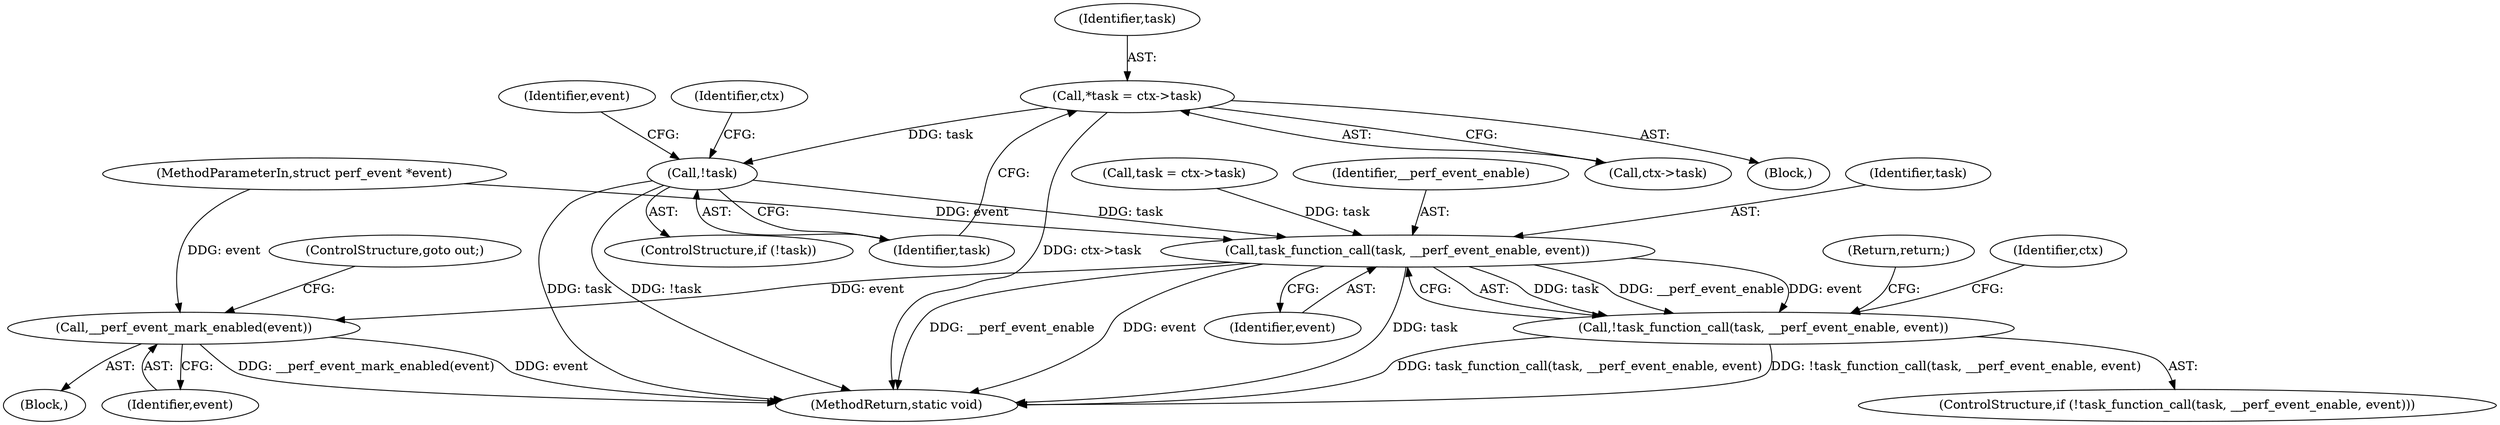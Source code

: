 digraph "0_linux_f63a8daa5812afef4f06c962351687e1ff9ccb2b_1@pointer" {
"1000114" [label="(Call,*task = ctx->task)"];
"1000120" [label="(Call,!task)"];
"1000170" [label="(Call,task_function_call(task, __perf_event_enable, event))"];
"1000160" [label="(Call,__perf_event_mark_enabled(event))"];
"1000169" [label="(Call,!task_function_call(task, __perf_event_enable, event))"];
"1000116" [label="(Call,ctx->task)"];
"1000125" [label="(Identifier,event)"];
"1000106" [label="(Block,)"];
"1000170" [label="(Call,task_function_call(task, __perf_event_enable, event))"];
"1000114" [label="(Call,*task = ctx->task)"];
"1000120" [label="(Call,!task)"];
"1000115" [label="(Identifier,task)"];
"1000119" [label="(ControlStructure,if (!task))"];
"1000174" [label="(Return,return;)"];
"1000133" [label="(Identifier,ctx)"];
"1000178" [label="(Identifier,ctx)"];
"1000191" [label="(Call,task = ctx->task)"];
"1000173" [label="(Identifier,event)"];
"1000168" [label="(ControlStructure,if (!task_function_call(task, __perf_event_enable, event)))"];
"1000159" [label="(Block,)"];
"1000172" [label="(Identifier,__perf_event_enable)"];
"1000161" [label="(Identifier,event)"];
"1000203" [label="(MethodReturn,static void)"];
"1000171" [label="(Identifier,task)"];
"1000169" [label="(Call,!task_function_call(task, __perf_event_enable, event))"];
"1000160" [label="(Call,__perf_event_mark_enabled(event))"];
"1000162" [label="(ControlStructure,goto out;)"];
"1000105" [label="(MethodParameterIn,struct perf_event *event)"];
"1000121" [label="(Identifier,task)"];
"1000114" -> "1000106"  [label="AST: "];
"1000114" -> "1000116"  [label="CFG: "];
"1000115" -> "1000114"  [label="AST: "];
"1000116" -> "1000114"  [label="AST: "];
"1000121" -> "1000114"  [label="CFG: "];
"1000114" -> "1000203"  [label="DDG: ctx->task"];
"1000114" -> "1000120"  [label="DDG: task"];
"1000120" -> "1000119"  [label="AST: "];
"1000120" -> "1000121"  [label="CFG: "];
"1000121" -> "1000120"  [label="AST: "];
"1000125" -> "1000120"  [label="CFG: "];
"1000133" -> "1000120"  [label="CFG: "];
"1000120" -> "1000203"  [label="DDG: task"];
"1000120" -> "1000203"  [label="DDG: !task"];
"1000120" -> "1000170"  [label="DDG: task"];
"1000170" -> "1000169"  [label="AST: "];
"1000170" -> "1000173"  [label="CFG: "];
"1000171" -> "1000170"  [label="AST: "];
"1000172" -> "1000170"  [label="AST: "];
"1000173" -> "1000170"  [label="AST: "];
"1000169" -> "1000170"  [label="CFG: "];
"1000170" -> "1000203"  [label="DDG: __perf_event_enable"];
"1000170" -> "1000203"  [label="DDG: event"];
"1000170" -> "1000203"  [label="DDG: task"];
"1000170" -> "1000160"  [label="DDG: event"];
"1000170" -> "1000169"  [label="DDG: task"];
"1000170" -> "1000169"  [label="DDG: __perf_event_enable"];
"1000170" -> "1000169"  [label="DDG: event"];
"1000191" -> "1000170"  [label="DDG: task"];
"1000105" -> "1000170"  [label="DDG: event"];
"1000160" -> "1000159"  [label="AST: "];
"1000160" -> "1000161"  [label="CFG: "];
"1000161" -> "1000160"  [label="AST: "];
"1000162" -> "1000160"  [label="CFG: "];
"1000160" -> "1000203"  [label="DDG: __perf_event_mark_enabled(event)"];
"1000160" -> "1000203"  [label="DDG: event"];
"1000105" -> "1000160"  [label="DDG: event"];
"1000169" -> "1000168"  [label="AST: "];
"1000174" -> "1000169"  [label="CFG: "];
"1000178" -> "1000169"  [label="CFG: "];
"1000169" -> "1000203"  [label="DDG: !task_function_call(task, __perf_event_enable, event)"];
"1000169" -> "1000203"  [label="DDG: task_function_call(task, __perf_event_enable, event)"];
}
